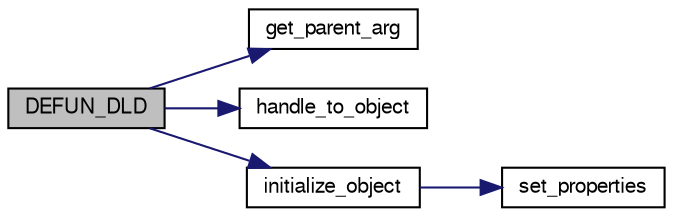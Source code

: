 digraph G
{
  edge [fontname="FreeSans",fontsize="10",labelfontname="FreeSans",labelfontsize="10"];
  node [fontname="FreeSans",fontsize="10",shape=record];
  rankdir="LR";
  Node1 [label="DEFUN_DLD",height=0.2,width=0.4,color="black", fillcolor="grey75", style="filled" fontcolor="black"];
  Node1 -> Node2 [color="midnightblue",fontsize="10",style="solid",fontname="FreeSans"];
  Node2 [label="get_parent_arg",height=0.2,width=0.4,color="black", fillcolor="white", style="filled",URL="$____jhandles_____8cc.html#a1688c6fb7343cc73960196e9c3fda666"];
  Node1 -> Node3 [color="midnightblue",fontsize="10",style="solid",fontname="FreeSans"];
  Node3 [label="handle_to_object",height=0.2,width=0.4,color="black", fillcolor="white", style="filled",URL="$____jhandles_____8cc.html#a823bbfb8efe699302c89f3412d4322ff"];
  Node1 -> Node4 [color="midnightblue",fontsize="10",style="solid",fontname="FreeSans"];
  Node4 [label="initialize_object",height=0.2,width=0.4,color="black", fillcolor="white", style="filled",URL="$____jhandles_____8cc.html#af387824aa91550b3af3df53ac594f2a1"];
  Node4 -> Node5 [color="midnightblue",fontsize="10",style="solid",fontname="FreeSans"];
  Node5 [label="set_properties",height=0.2,width=0.4,color="black", fillcolor="white", style="filled",URL="$____jhandles_____8cc.html#a303a06ea0117b3e1ceb36c79e4fef545"];
}
